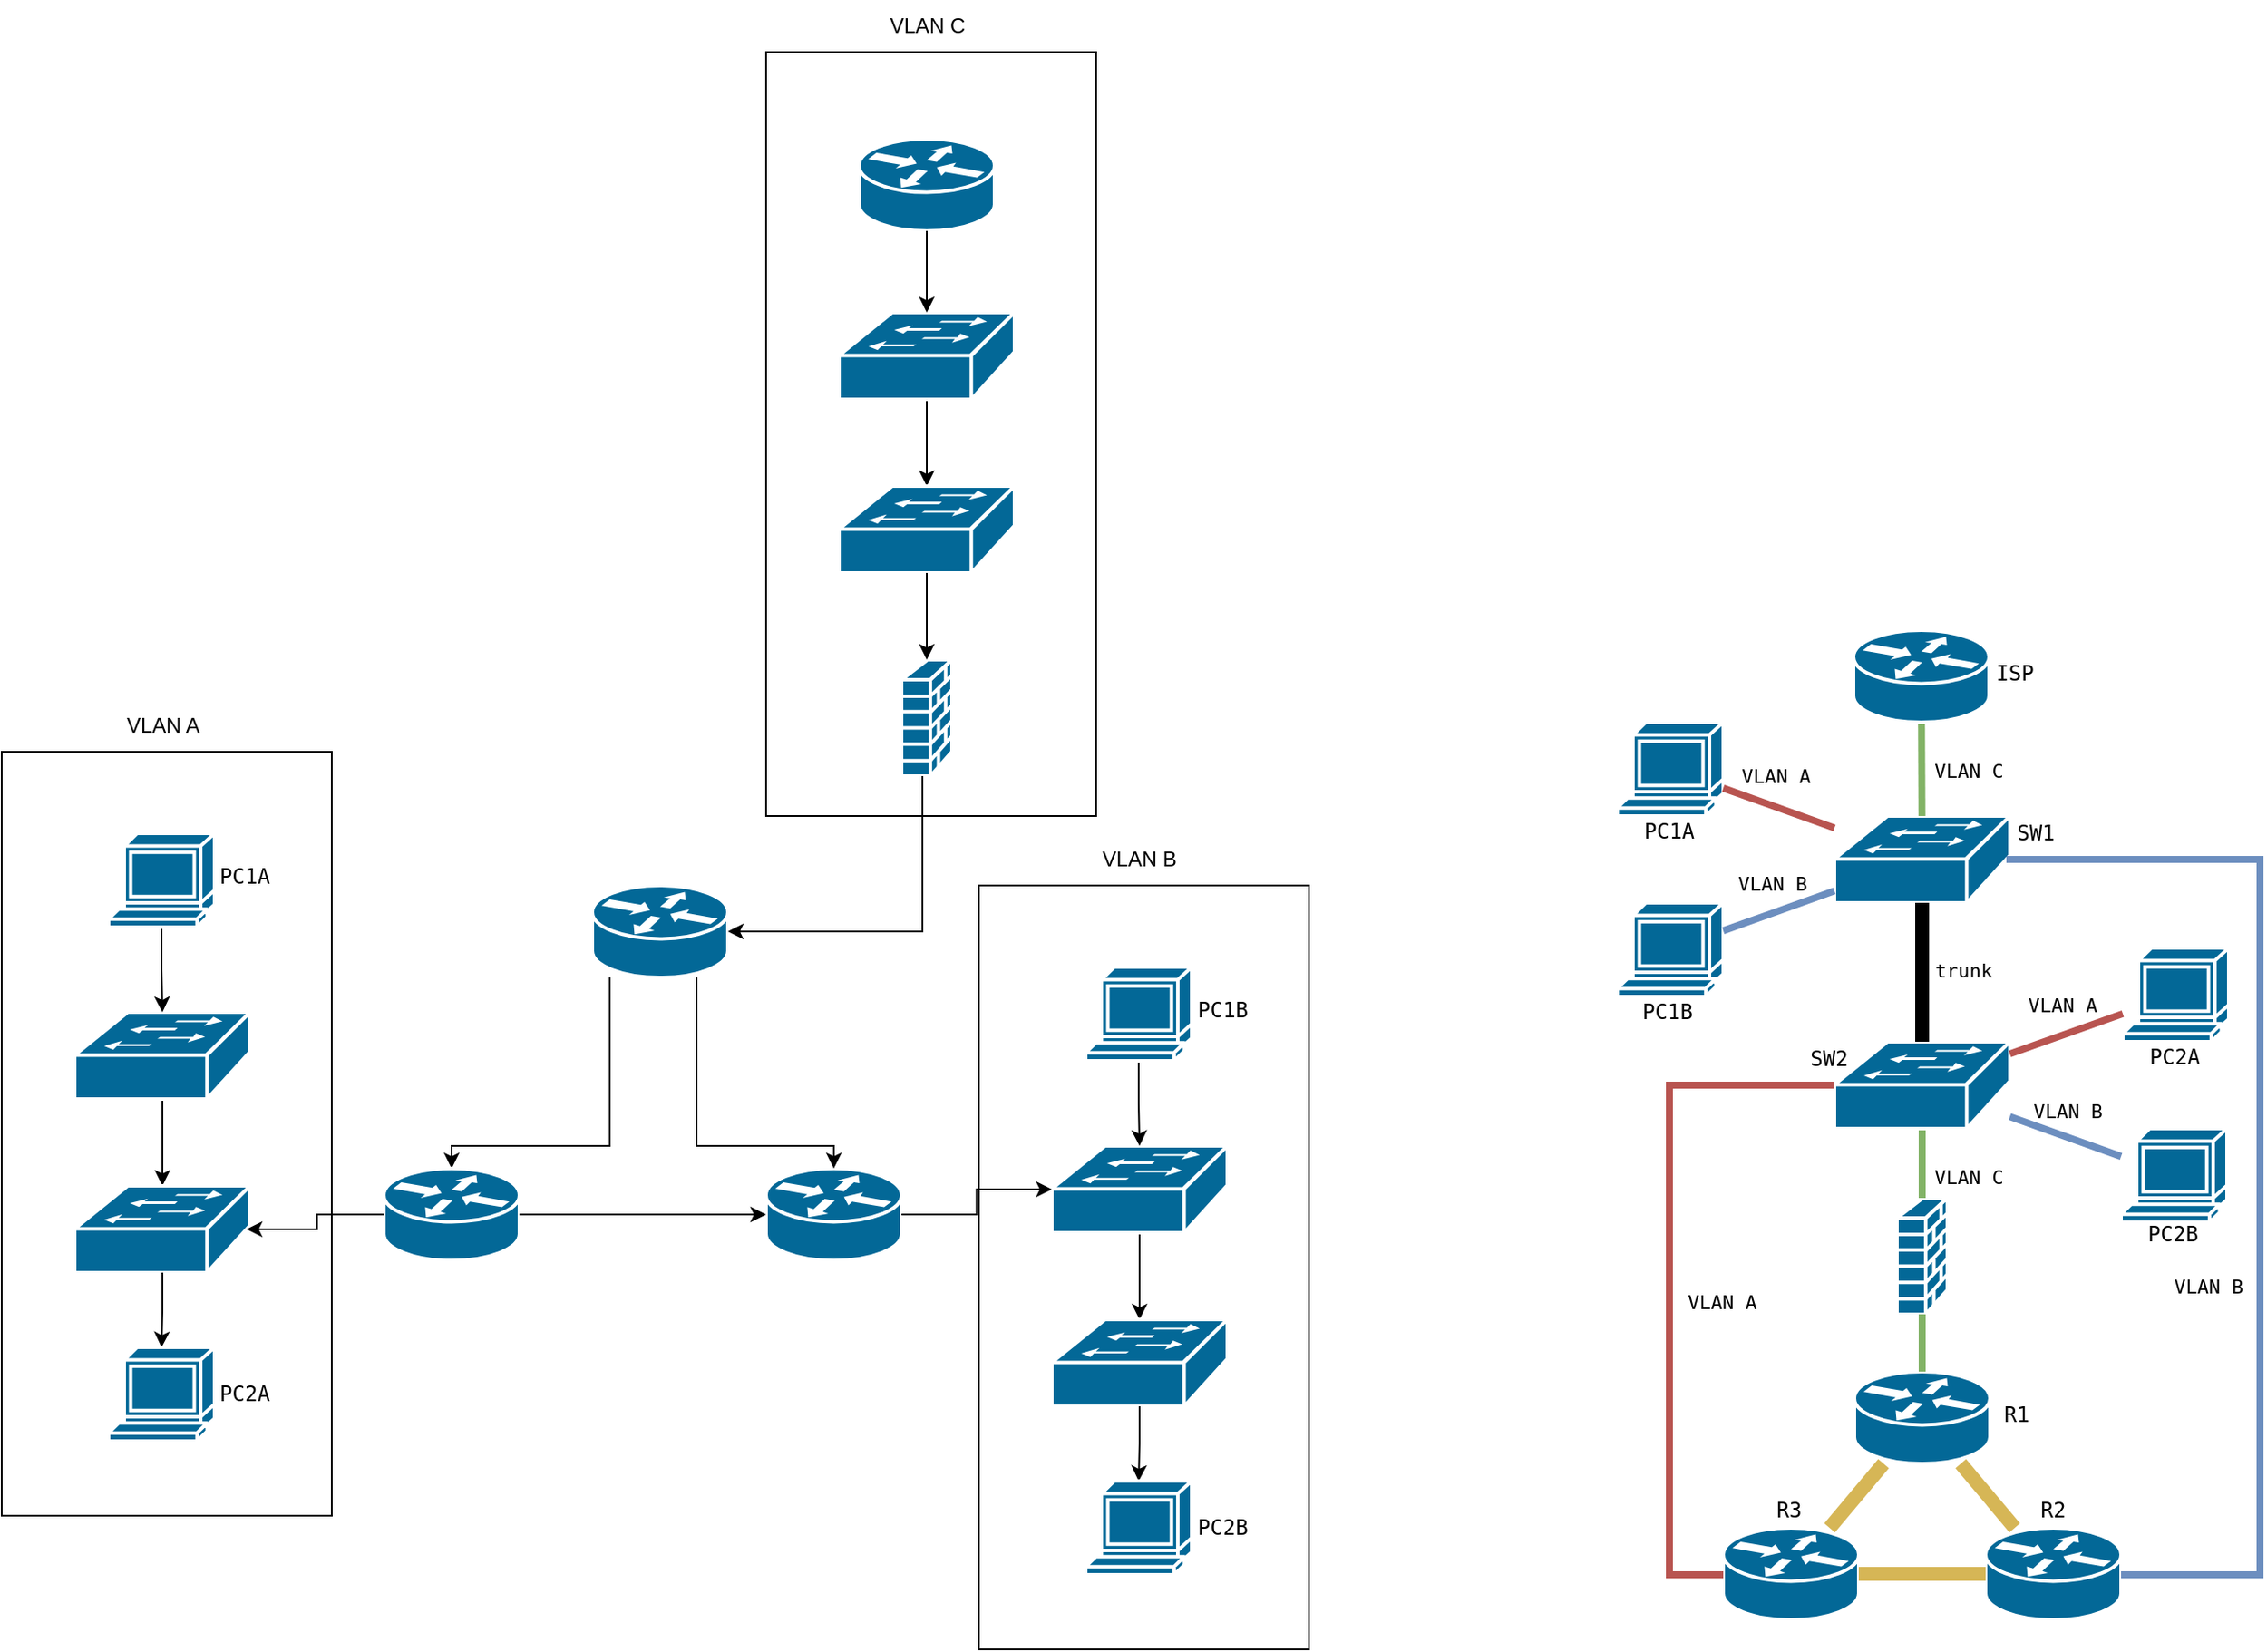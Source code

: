 <mxfile version="24.8.6">
  <diagram name="Page-1" id="h49rctNWdkYR5Oe2c-DP">
    <mxGraphModel dx="2849" dy="1510" grid="1" gridSize="10" guides="1" tooltips="1" connect="1" arrows="1" fold="1" page="0" pageScale="1" pageWidth="850" pageHeight="1100" math="0" shadow="0">
      <root>
        <mxCell id="0" />
        <mxCell id="1" parent="0" />
        <mxCell id="_W9sl5yZu88mZbKisxAs-98" value="" style="rounded=0;whiteSpace=wrap;html=1;fillColor=none;" vertex="1" parent="1">
          <mxGeometry x="-240" y="-170" width="190" height="440" as="geometry" />
        </mxCell>
        <mxCell id="_W9sl5yZu88mZbKisxAs-1" value="" style="shape=mxgraph.cisco.switches.workgroup_switch;sketch=0;html=1;pointerEvents=1;dashed=0;fillColor=#036897;strokeColor=#ffffff;strokeWidth=2;verticalLabelPosition=bottom;verticalAlign=top;align=center;outlineConnect=0;" vertex="1" parent="1">
          <mxGeometry x="375" y="270" width="101" height="50" as="geometry" />
        </mxCell>
        <mxCell id="_W9sl5yZu88mZbKisxAs-2" value="" style="shape=mxgraph.cisco.routers.router;sketch=0;html=1;pointerEvents=1;dashed=0;fillColor=#036897;strokeColor=#ffffff;strokeWidth=2;verticalLabelPosition=bottom;verticalAlign=top;align=center;outlineConnect=0;" vertex="1" parent="1">
          <mxGeometry x="386.5" y="590" width="78" height="53" as="geometry" />
        </mxCell>
        <mxCell id="_W9sl5yZu88mZbKisxAs-3" value="" style="shape=mxgraph.cisco.security.firewall;sketch=0;html=1;pointerEvents=1;dashed=0;fillColor=#036897;strokeColor=#ffffff;strokeWidth=2;verticalLabelPosition=bottom;verticalAlign=top;align=center;outlineConnect=0;" vertex="1" parent="1">
          <mxGeometry x="411" y="490" width="29" height="67" as="geometry" />
        </mxCell>
        <mxCell id="_W9sl5yZu88mZbKisxAs-4" value="" style="shape=mxgraph.cisco.computers_and_peripherals.terminal;sketch=0;html=1;pointerEvents=1;dashed=0;fillColor=#036897;strokeColor=#ffffff;strokeWidth=2;verticalLabelPosition=bottom;verticalAlign=top;align=center;outlineConnect=0;" vertex="1" parent="1">
          <mxGeometry x="250" y="320" width="61" height="54" as="geometry" />
        </mxCell>
        <mxCell id="_W9sl5yZu88mZbKisxAs-5" style="edgeStyle=orthogonalEdgeStyle;rounded=0;orthogonalLoop=1;jettySize=auto;html=1;endArrow=none;endFill=0;fillColor=#d5e8d4;strokeColor=#82b366;strokeWidth=4;" edge="1" parent="1" source="_W9sl5yZu88mZbKisxAs-7" target="_W9sl5yZu88mZbKisxAs-3">
          <mxGeometry relative="1" as="geometry" />
        </mxCell>
        <mxCell id="_W9sl5yZu88mZbKisxAs-6" value="&lt;pre&gt;VLAN C&lt;/pre&gt;" style="edgeLabel;html=1;align=center;verticalAlign=middle;resizable=0;points=[];labelBackgroundColor=none;" vertex="1" connectable="0" parent="_W9sl5yZu88mZbKisxAs-5">
          <mxGeometry x="0.252" relative="1" as="geometry">
            <mxPoint x="26" y="3" as="offset" />
          </mxGeometry>
        </mxCell>
        <mxCell id="_W9sl5yZu88mZbKisxAs-7" value="" style="shape=mxgraph.cisco.switches.workgroup_switch;sketch=0;html=1;pointerEvents=1;dashed=0;fillColor=#036897;strokeColor=#ffffff;strokeWidth=2;verticalLabelPosition=bottom;verticalAlign=top;align=center;outlineConnect=0;" vertex="1" parent="1">
          <mxGeometry x="375" y="400" width="101" height="50" as="geometry" />
        </mxCell>
        <mxCell id="_W9sl5yZu88mZbKisxAs-8" value="" style="shape=mxgraph.cisco.routers.router;sketch=0;html=1;pointerEvents=1;dashed=0;fillColor=#036897;strokeColor=#ffffff;strokeWidth=2;verticalLabelPosition=bottom;verticalAlign=top;align=center;outlineConnect=0;" vertex="1" parent="1">
          <mxGeometry x="462" y="680" width="78" height="53" as="geometry" />
        </mxCell>
        <mxCell id="_W9sl5yZu88mZbKisxAs-9" value="" style="shape=mxgraph.cisco.routers.router;sketch=0;html=1;pointerEvents=1;dashed=0;fillColor=#036897;strokeColor=#ffffff;strokeWidth=2;verticalLabelPosition=bottom;verticalAlign=top;align=center;outlineConnect=0;" vertex="1" parent="1">
          <mxGeometry x="311" y="680" width="78" height="53" as="geometry" />
        </mxCell>
        <mxCell id="_W9sl5yZu88mZbKisxAs-10" value="" style="shape=mxgraph.cisco.computers_and_peripherals.terminal;sketch=0;html=1;pointerEvents=1;dashed=0;fillColor=#036897;strokeColor=#ffffff;strokeWidth=2;verticalLabelPosition=bottom;verticalAlign=top;align=center;outlineConnect=0;" vertex="1" parent="1">
          <mxGeometry x="541" y="346" width="61" height="54" as="geometry" />
        </mxCell>
        <mxCell id="_W9sl5yZu88mZbKisxAs-11" value="&lt;div&gt;&lt;br&gt;&lt;/div&gt;&lt;div&gt;&lt;br&gt;&lt;/div&gt;" style="shape=mxgraph.cisco.computers_and_peripherals.terminal;sketch=0;html=1;pointerEvents=1;dashed=0;fillColor=#036897;strokeColor=#ffffff;strokeWidth=2;verticalLabelPosition=bottom;verticalAlign=top;align=center;outlineConnect=0;" vertex="1" parent="1">
          <mxGeometry x="540" y="450" width="61" height="54" as="geometry" />
        </mxCell>
        <mxCell id="_W9sl5yZu88mZbKisxAs-12" value="" style="shape=mxgraph.cisco.computers_and_peripherals.terminal;sketch=0;html=1;pointerEvents=1;dashed=0;fillColor=#036897;strokeColor=#ffffff;strokeWidth=2;verticalLabelPosition=bottom;verticalAlign=top;align=center;outlineConnect=0;" vertex="1" parent="1">
          <mxGeometry x="250" y="216" width="61" height="54" as="geometry" />
        </mxCell>
        <mxCell id="_W9sl5yZu88mZbKisxAs-13" value="" style="endArrow=none;html=1;rounded=0;fillColor=#d5e8d4;strokeColor=#82B366;strokeWidth=4;" edge="1" parent="1" source="_W9sl5yZu88mZbKisxAs-1" target="_W9sl5yZu88mZbKisxAs-31">
          <mxGeometry width="50" height="50" relative="1" as="geometry">
            <mxPoint x="290" y="460" as="sourcePoint" />
            <mxPoint x="340" y="410" as="targetPoint" />
          </mxGeometry>
        </mxCell>
        <mxCell id="_W9sl5yZu88mZbKisxAs-14" value="&lt;pre&gt;VLAN C&lt;/pre&gt;" style="edgeLabel;html=1;align=center;verticalAlign=middle;resizable=0;points=[];labelBackgroundColor=none;" vertex="1" connectable="0" parent="_W9sl5yZu88mZbKisxAs-13">
          <mxGeometry x="-0.057" y="1" relative="1" as="geometry">
            <mxPoint x="27" y="-1" as="offset" />
          </mxGeometry>
        </mxCell>
        <mxCell id="_W9sl5yZu88mZbKisxAs-15" value="" style="endArrow=none;html=1;rounded=0;fillColor=#dae8fc;strokeColor=#6c8ebf;strokeWidth=4;" edge="1" parent="1" source="_W9sl5yZu88mZbKisxAs-4" target="_W9sl5yZu88mZbKisxAs-1">
          <mxGeometry width="50" height="50" relative="1" as="geometry">
            <mxPoint x="330" y="350" as="sourcePoint" />
            <mxPoint x="380" y="300" as="targetPoint" />
          </mxGeometry>
        </mxCell>
        <mxCell id="_W9sl5yZu88mZbKisxAs-16" value="&lt;pre&gt;VLAN B&lt;/pre&gt;" style="edgeLabel;html=1;align=center;verticalAlign=middle;resizable=0;points=[];labelBackgroundColor=none;" vertex="1" connectable="0" parent="_W9sl5yZu88mZbKisxAs-15">
          <mxGeometry x="-0.093" y="-2" relative="1" as="geometry">
            <mxPoint x="-2" y="-19" as="offset" />
          </mxGeometry>
        </mxCell>
        <mxCell id="_W9sl5yZu88mZbKisxAs-17" value="" style="endArrow=none;html=1;rounded=0;strokeWidth=4;fillColor=#f8cecc;strokeColor=#b85450;" edge="1" parent="1" source="_W9sl5yZu88mZbKisxAs-1" target="_W9sl5yZu88mZbKisxAs-12">
          <mxGeometry width="50" height="50" relative="1" as="geometry">
            <mxPoint x="240" y="270" as="sourcePoint" />
            <mxPoint x="290" y="220" as="targetPoint" />
          </mxGeometry>
        </mxCell>
        <mxCell id="_W9sl5yZu88mZbKisxAs-18" value="&lt;pre style=&quot;line-height: 0%;&quot;&gt;VLAN A&lt;/pre&gt;" style="edgeLabel;html=1;align=center;verticalAlign=middle;resizable=0;points=[];labelBackgroundColor=none;" vertex="1" connectable="0" parent="_W9sl5yZu88mZbKisxAs-17">
          <mxGeometry x="0.023" y="-3" relative="1" as="geometry">
            <mxPoint x="-2" y="-16" as="offset" />
          </mxGeometry>
        </mxCell>
        <mxCell id="_W9sl5yZu88mZbKisxAs-19" value="" style="endArrow=none;html=1;rounded=0;strokeWidth=8;" edge="1" parent="1" source="_W9sl5yZu88mZbKisxAs-1" target="_W9sl5yZu88mZbKisxAs-7">
          <mxGeometry width="50" height="50" relative="1" as="geometry">
            <mxPoint x="510" y="350" as="sourcePoint" />
            <mxPoint x="560" y="300" as="targetPoint" />
          </mxGeometry>
        </mxCell>
        <mxCell id="_W9sl5yZu88mZbKisxAs-20" value="&lt;pre&gt;trunk&lt;/pre&gt;" style="edgeLabel;html=1;align=center;verticalAlign=middle;resizable=0;points=[];labelBackgroundColor=none;" vertex="1" connectable="0" parent="_W9sl5yZu88mZbKisxAs-19">
          <mxGeometry x="-0.21" y="2" relative="1" as="geometry">
            <mxPoint x="21" y="7" as="offset" />
          </mxGeometry>
        </mxCell>
        <mxCell id="_W9sl5yZu88mZbKisxAs-21" value="" style="endArrow=none;html=1;rounded=0;fillColor=#f8cecc;strokeColor=#b85450;strokeWidth=4;" edge="1" parent="1" source="_W9sl5yZu88mZbKisxAs-7" target="_W9sl5yZu88mZbKisxAs-10">
          <mxGeometry width="50" height="50" relative="1" as="geometry">
            <mxPoint x="490" y="440" as="sourcePoint" />
            <mxPoint x="540" y="390" as="targetPoint" />
          </mxGeometry>
        </mxCell>
        <mxCell id="_W9sl5yZu88mZbKisxAs-22" value="" style="endArrow=none;html=1;rounded=0;fillColor=#dae8fc;strokeColor=#6c8ebf;strokeWidth=4;" edge="1" parent="1" source="_W9sl5yZu88mZbKisxAs-7" target="_W9sl5yZu88mZbKisxAs-11">
          <mxGeometry width="50" height="50" relative="1" as="geometry">
            <mxPoint x="530" y="480" as="sourcePoint" />
            <mxPoint x="580" y="430" as="targetPoint" />
          </mxGeometry>
        </mxCell>
        <mxCell id="_W9sl5yZu88mZbKisxAs-23" value="" style="endArrow=none;html=1;rounded=0;fillColor=#fff2cc;strokeColor=#d6b656;strokeWidth=8;" edge="1" parent="1" source="_W9sl5yZu88mZbKisxAs-9" target="_W9sl5yZu88mZbKisxAs-2">
          <mxGeometry width="50" height="50" relative="1" as="geometry">
            <mxPoint x="310" y="700" as="sourcePoint" />
            <mxPoint x="360" y="650" as="targetPoint" />
          </mxGeometry>
        </mxCell>
        <mxCell id="_W9sl5yZu88mZbKisxAs-24" value="" style="endArrow=none;html=1;rounded=0;fillColor=#fff2cc;strokeColor=#d6b656;strokeWidth=8;" edge="1" parent="1" source="_W9sl5yZu88mZbKisxAs-8" target="_W9sl5yZu88mZbKisxAs-2">
          <mxGeometry width="50" height="50" relative="1" as="geometry">
            <mxPoint x="490" y="710" as="sourcePoint" />
            <mxPoint x="540" y="660" as="targetPoint" />
          </mxGeometry>
        </mxCell>
        <mxCell id="_W9sl5yZu88mZbKisxAs-25" value="" style="endArrow=none;html=1;rounded=0;fillColor=#fff2cc;strokeColor=#d6b656;strokeWidth=8;" edge="1" parent="1" source="_W9sl5yZu88mZbKisxAs-9" target="_W9sl5yZu88mZbKisxAs-8">
          <mxGeometry width="50" height="50" relative="1" as="geometry">
            <mxPoint x="400" y="770" as="sourcePoint" />
            <mxPoint x="450" y="720" as="targetPoint" />
          </mxGeometry>
        </mxCell>
        <mxCell id="_W9sl5yZu88mZbKisxAs-26" style="rounded=0;orthogonalLoop=1;jettySize=auto;html=1;entryX=1;entryY=0.5;entryDx=0;entryDy=0;entryPerimeter=0;endArrow=none;endFill=0;edgeStyle=orthogonalEdgeStyle;fillColor=#dae8fc;strokeColor=#6c8ebf;strokeWidth=4;exitX=0.98;exitY=0.5;exitDx=0;exitDy=0;exitPerimeter=0;" edge="1" parent="1" source="_W9sl5yZu88mZbKisxAs-1" target="_W9sl5yZu88mZbKisxAs-8">
          <mxGeometry relative="1" as="geometry">
            <Array as="points">
              <mxPoint x="620" y="295" />
              <mxPoint x="620" y="707" />
              <mxPoint x="540" y="707" />
            </Array>
          </mxGeometry>
        </mxCell>
        <mxCell id="_W9sl5yZu88mZbKisxAs-27" value="&lt;pre&gt;VLAN B&lt;/pre&gt;" style="edgeLabel;html=1;align=center;verticalAlign=middle;resizable=0;points=[];labelBackgroundColor=none;" vertex="1" connectable="0" parent="_W9sl5yZu88mZbKisxAs-26">
          <mxGeometry x="0.241" y="-1" relative="1" as="geometry">
            <mxPoint x="-29" y="-4" as="offset" />
          </mxGeometry>
        </mxCell>
        <mxCell id="_W9sl5yZu88mZbKisxAs-28" style="edgeStyle=orthogonalEdgeStyle;rounded=0;orthogonalLoop=1;jettySize=auto;html=1;entryX=0;entryY=0.5;entryDx=0;entryDy=0;entryPerimeter=0;fillColor=#f8cecc;strokeColor=#b85450;endArrow=none;endFill=0;strokeWidth=4;" edge="1" parent="1" source="_W9sl5yZu88mZbKisxAs-7" target="_W9sl5yZu88mZbKisxAs-9">
          <mxGeometry relative="1" as="geometry">
            <Array as="points">
              <mxPoint x="280" y="425" />
              <mxPoint x="280" y="707" />
              <mxPoint x="311" y="707" />
            </Array>
          </mxGeometry>
        </mxCell>
        <mxCell id="_W9sl5yZu88mZbKisxAs-29" value="&lt;pre&gt;VLAN A&lt;/pre&gt;" style="edgeLabel;html=1;align=center;verticalAlign=middle;resizable=0;points=[];labelBackgroundColor=none;" vertex="1" connectable="0" parent="_W9sl5yZu88mZbKisxAs-28">
          <mxGeometry x="0.071" y="2" relative="1" as="geometry">
            <mxPoint x="28" y="1" as="offset" />
          </mxGeometry>
        </mxCell>
        <mxCell id="_W9sl5yZu88mZbKisxAs-30" style="edgeStyle=orthogonalEdgeStyle;rounded=0;orthogonalLoop=1;jettySize=auto;html=1;entryX=0.5;entryY=0;entryDx=0;entryDy=0;entryPerimeter=0;endArrow=none;endFill=0;fillColor=#d5e8d4;strokeColor=#82b366;strokeWidth=4;" edge="1" parent="1" source="_W9sl5yZu88mZbKisxAs-3" target="_W9sl5yZu88mZbKisxAs-2">
          <mxGeometry relative="1" as="geometry" />
        </mxCell>
        <mxCell id="_W9sl5yZu88mZbKisxAs-31" value="" style="shape=mxgraph.cisco.routers.router;sketch=0;html=1;pointerEvents=1;dashed=0;fillColor=#036897;strokeColor=#ffffff;strokeWidth=2;verticalLabelPosition=bottom;verticalAlign=top;align=center;outlineConnect=0;" vertex="1" parent="1">
          <mxGeometry x="386" y="163" width="78" height="53" as="geometry" />
        </mxCell>
        <mxCell id="_W9sl5yZu88mZbKisxAs-32" value="&lt;pre&gt;PC1A&lt;/pre&gt;" style="text;html=1;align=center;verticalAlign=middle;whiteSpace=wrap;rounded=0;" vertex="1" parent="1">
          <mxGeometry x="250" y="264" width="60" height="30" as="geometry" />
        </mxCell>
        <mxCell id="_W9sl5yZu88mZbKisxAs-33" value="&lt;pre&gt;PC1B&lt;/pre&gt;" style="text;html=1;align=center;verticalAlign=middle;whiteSpace=wrap;rounded=0;" vertex="1" parent="1">
          <mxGeometry x="249" y="368" width="60" height="30" as="geometry" />
        </mxCell>
        <mxCell id="_W9sl5yZu88mZbKisxAs-34" value="&lt;p style=&quot;line-height: 120%;&quot;&gt;&lt;/p&gt;&lt;pre&gt;ISP&lt;/pre&gt;" style="text;html=1;align=center;verticalAlign=middle;whiteSpace=wrap;rounded=0;" vertex="1" parent="1">
          <mxGeometry x="449" y="173" width="60" height="30" as="geometry" />
        </mxCell>
        <mxCell id="_W9sl5yZu88mZbKisxAs-35" value="&lt;pre&gt;SW1&lt;/pre&gt;" style="text;html=1;align=center;verticalAlign=middle;whiteSpace=wrap;rounded=0;" vertex="1" parent="1">
          <mxGeometry x="461" y="265" width="60" height="30" as="geometry" />
        </mxCell>
        <mxCell id="_W9sl5yZu88mZbKisxAs-36" value="&lt;pre&gt;SW2&lt;/pre&gt;" style="text;html=1;align=center;verticalAlign=middle;whiteSpace=wrap;rounded=0;" vertex="1" parent="1">
          <mxGeometry x="342" y="395" width="60" height="30" as="geometry" />
        </mxCell>
        <mxCell id="_W9sl5yZu88mZbKisxAs-37" value="&lt;pre&gt;PC2A&lt;/pre&gt;" style="text;html=1;align=center;verticalAlign=middle;whiteSpace=wrap;rounded=0;" vertex="1" parent="1">
          <mxGeometry x="541" y="394" width="60" height="30" as="geometry" />
        </mxCell>
        <mxCell id="_W9sl5yZu88mZbKisxAs-38" value="&lt;pre&gt;PC2B&lt;/pre&gt;" style="text;html=1;align=center;verticalAlign=middle;whiteSpace=wrap;rounded=0;" vertex="1" parent="1">
          <mxGeometry x="540" y="496" width="60" height="30" as="geometry" />
        </mxCell>
        <mxCell id="_W9sl5yZu88mZbKisxAs-39" value="&lt;pre style=&quot;line-height: 0%;&quot;&gt;VLAN A&lt;/pre&gt;" style="edgeLabel;html=1;align=center;verticalAlign=middle;resizable=0;points=[];labelBackgroundColor=none;" vertex="1" connectable="0" parent="1">
          <mxGeometry x="507.004" y="379.995" as="geometry">
            <mxPoint x="-1" y="-1" as="offset" />
          </mxGeometry>
        </mxCell>
        <mxCell id="_W9sl5yZu88mZbKisxAs-40" value="&lt;pre&gt;VLAN B&lt;/pre&gt;" style="edgeLabel;html=1;align=center;verticalAlign=middle;resizable=0;points=[];labelBackgroundColor=none;" vertex="1" connectable="0" parent="1">
          <mxGeometry x="509.002" y="439.997" as="geometry" />
        </mxCell>
        <mxCell id="_W9sl5yZu88mZbKisxAs-41" value="&lt;pre&gt;R1&lt;/pre&gt;" style="text;html=1;align=center;verticalAlign=middle;whiteSpace=wrap;rounded=0;" vertex="1" parent="1">
          <mxGeometry x="450" y="600" width="60" height="30" as="geometry" />
        </mxCell>
        <mxCell id="_W9sl5yZu88mZbKisxAs-42" value="&lt;pre&gt;R2&lt;br&gt;&lt;/pre&gt;" style="text;html=1;align=center;verticalAlign=middle;whiteSpace=wrap;rounded=0;" vertex="1" parent="1">
          <mxGeometry x="471" y="655" width="60" height="30" as="geometry" />
        </mxCell>
        <mxCell id="_W9sl5yZu88mZbKisxAs-43" value="&lt;pre&gt;R3&lt;br&gt;&lt;/pre&gt;" style="text;html=1;align=center;verticalAlign=middle;whiteSpace=wrap;rounded=0;" vertex="1" parent="1">
          <mxGeometry x="319" y="655" width="60" height="30" as="geometry" />
        </mxCell>
        <mxCell id="_W9sl5yZu88mZbKisxAs-105" style="edgeStyle=orthogonalEdgeStyle;rounded=0;orthogonalLoop=1;jettySize=auto;html=1;" edge="1" parent="1" source="_W9sl5yZu88mZbKisxAs-91" target="_W9sl5yZu88mZbKisxAs-93">
          <mxGeometry relative="1" as="geometry">
            <Array as="points">
              <mxPoint x="-330" y="460" />
              <mxPoint x="-421" y="460" />
            </Array>
          </mxGeometry>
        </mxCell>
        <mxCell id="_W9sl5yZu88mZbKisxAs-91" value="" style="shape=mxgraph.cisco.routers.router;sketch=0;html=1;pointerEvents=1;dashed=0;fillColor=#036897;strokeColor=#ffffff;strokeWidth=2;verticalLabelPosition=bottom;verticalAlign=top;align=center;outlineConnect=0;" vertex="1" parent="1">
          <mxGeometry x="-340" y="310" width="78" height="53" as="geometry" />
        </mxCell>
        <mxCell id="_W9sl5yZu88mZbKisxAs-92" value="" style="shape=mxgraph.cisco.routers.router;sketch=0;html=1;pointerEvents=1;dashed=0;fillColor=#036897;strokeColor=#ffffff;strokeWidth=2;verticalLabelPosition=bottom;verticalAlign=top;align=center;outlineConnect=0;" vertex="1" parent="1">
          <mxGeometry x="-240" y="473" width="78" height="53" as="geometry" />
        </mxCell>
        <mxCell id="_W9sl5yZu88mZbKisxAs-93" value="" style="shape=mxgraph.cisco.routers.router;sketch=0;html=1;pointerEvents=1;dashed=0;fillColor=#036897;strokeColor=#ffffff;strokeWidth=2;verticalLabelPosition=bottom;verticalAlign=top;align=center;outlineConnect=0;" vertex="1" parent="1">
          <mxGeometry x="-460" y="473" width="78" height="53" as="geometry" />
        </mxCell>
        <mxCell id="_W9sl5yZu88mZbKisxAs-94" value="" style="shape=mxgraph.cisco.security.firewall;sketch=0;html=1;pointerEvents=1;dashed=0;fillColor=#036897;strokeColor=#ffffff;strokeWidth=2;verticalLabelPosition=bottom;verticalAlign=top;align=center;outlineConnect=0;" vertex="1" parent="1">
          <mxGeometry x="-162" y="180" width="29" height="67" as="geometry" />
        </mxCell>
        <mxCell id="_W9sl5yZu88mZbKisxAs-104" style="edgeStyle=orthogonalEdgeStyle;rounded=0;orthogonalLoop=1;jettySize=auto;html=1;" edge="1" parent="1" source="_W9sl5yZu88mZbKisxAs-95" target="_W9sl5yZu88mZbKisxAs-96">
          <mxGeometry relative="1" as="geometry" />
        </mxCell>
        <mxCell id="_W9sl5yZu88mZbKisxAs-95" value="" style="shape=mxgraph.cisco.switches.workgroup_switch;sketch=0;html=1;pointerEvents=1;dashed=0;fillColor=#036897;strokeColor=#ffffff;strokeWidth=2;verticalLabelPosition=bottom;verticalAlign=top;align=center;outlineConnect=0;" vertex="1" parent="1">
          <mxGeometry x="-198" y="-20" width="101" height="50" as="geometry" />
        </mxCell>
        <mxCell id="_W9sl5yZu88mZbKisxAs-96" value="" style="shape=mxgraph.cisco.switches.workgroup_switch;sketch=0;html=1;pointerEvents=1;dashed=0;fillColor=#036897;strokeColor=#ffffff;strokeWidth=2;verticalLabelPosition=bottom;verticalAlign=top;align=center;outlineConnect=0;" vertex="1" parent="1">
          <mxGeometry x="-198" y="80" width="101" height="50" as="geometry" />
        </mxCell>
        <mxCell id="_W9sl5yZu88mZbKisxAs-97" value="" style="shape=mxgraph.cisco.routers.router;sketch=0;html=1;pointerEvents=1;dashed=0;fillColor=#036897;strokeColor=#ffffff;strokeWidth=2;verticalLabelPosition=bottom;verticalAlign=top;align=center;outlineConnect=0;" vertex="1" parent="1">
          <mxGeometry x="-186.5" y="-120" width="78" height="53" as="geometry" />
        </mxCell>
        <mxCell id="_W9sl5yZu88mZbKisxAs-100" style="edgeStyle=orthogonalEdgeStyle;rounded=0;orthogonalLoop=1;jettySize=auto;html=1;entryX=1;entryY=0.5;entryDx=0;entryDy=0;entryPerimeter=0;" edge="1" parent="1" source="_W9sl5yZu88mZbKisxAs-94" target="_W9sl5yZu88mZbKisxAs-91">
          <mxGeometry relative="1" as="geometry">
            <Array as="points">
              <mxPoint x="-150" y="337" />
            </Array>
          </mxGeometry>
        </mxCell>
        <mxCell id="_W9sl5yZu88mZbKisxAs-101" style="edgeStyle=orthogonalEdgeStyle;rounded=0;orthogonalLoop=1;jettySize=auto;html=1;entryX=0.5;entryY=0;entryDx=0;entryDy=0;entryPerimeter=0;" edge="1" parent="1" source="_W9sl5yZu88mZbKisxAs-96" target="_W9sl5yZu88mZbKisxAs-94">
          <mxGeometry relative="1" as="geometry" />
        </mxCell>
        <mxCell id="_W9sl5yZu88mZbKisxAs-102" value="VLAN C" style="text;html=1;align=center;verticalAlign=middle;whiteSpace=wrap;rounded=0;" vertex="1" parent="1">
          <mxGeometry x="-177.5" y="-200" width="60" height="30" as="geometry" />
        </mxCell>
        <mxCell id="_W9sl5yZu88mZbKisxAs-103" style="edgeStyle=orthogonalEdgeStyle;rounded=0;orthogonalLoop=1;jettySize=auto;html=1;entryX=0.5;entryY=0;entryDx=0;entryDy=0;entryPerimeter=0;" edge="1" parent="1" source="_W9sl5yZu88mZbKisxAs-97" target="_W9sl5yZu88mZbKisxAs-95">
          <mxGeometry relative="1" as="geometry" />
        </mxCell>
        <mxCell id="_W9sl5yZu88mZbKisxAs-106" style="edgeStyle=orthogonalEdgeStyle;rounded=0;orthogonalLoop=1;jettySize=auto;html=1;entryX=0.5;entryY=0;entryDx=0;entryDy=0;entryPerimeter=0;" edge="1" parent="1" source="_W9sl5yZu88mZbKisxAs-91" target="_W9sl5yZu88mZbKisxAs-92">
          <mxGeometry relative="1" as="geometry">
            <Array as="points">
              <mxPoint x="-280" y="460" />
              <mxPoint x="-201" y="460" />
            </Array>
          </mxGeometry>
        </mxCell>
        <mxCell id="_W9sl5yZu88mZbKisxAs-107" style="edgeStyle=orthogonalEdgeStyle;rounded=0;orthogonalLoop=1;jettySize=auto;html=1;entryX=0;entryY=0.5;entryDx=0;entryDy=0;entryPerimeter=0;" edge="1" parent="1" source="_W9sl5yZu88mZbKisxAs-93" target="_W9sl5yZu88mZbKisxAs-92">
          <mxGeometry relative="1" as="geometry" />
        </mxCell>
        <mxCell id="_W9sl5yZu88mZbKisxAs-109" value="" style="rounded=0;whiteSpace=wrap;html=1;fillColor=none;" vertex="1" parent="1">
          <mxGeometry x="-680" y="233" width="190" height="440" as="geometry" />
        </mxCell>
        <mxCell id="_W9sl5yZu88mZbKisxAs-111" style="edgeStyle=orthogonalEdgeStyle;rounded=0;orthogonalLoop=1;jettySize=auto;html=1;" edge="1" parent="1" source="_W9sl5yZu88mZbKisxAs-112" target="_W9sl5yZu88mZbKisxAs-113">
          <mxGeometry relative="1" as="geometry" />
        </mxCell>
        <mxCell id="_W9sl5yZu88mZbKisxAs-112" value="" style="shape=mxgraph.cisco.switches.workgroup_switch;sketch=0;html=1;pointerEvents=1;dashed=0;fillColor=#036897;strokeColor=#ffffff;strokeWidth=2;verticalLabelPosition=bottom;verticalAlign=top;align=center;outlineConnect=0;" vertex="1" parent="1">
          <mxGeometry x="-638" y="383" width="101" height="50" as="geometry" />
        </mxCell>
        <mxCell id="_W9sl5yZu88mZbKisxAs-113" value="" style="shape=mxgraph.cisco.switches.workgroup_switch;sketch=0;html=1;pointerEvents=1;dashed=0;fillColor=#036897;strokeColor=#ffffff;strokeWidth=2;verticalLabelPosition=bottom;verticalAlign=top;align=center;outlineConnect=0;" vertex="1" parent="1">
          <mxGeometry x="-638" y="483" width="101" height="50" as="geometry" />
        </mxCell>
        <mxCell id="_W9sl5yZu88mZbKisxAs-115" style="edgeStyle=orthogonalEdgeStyle;rounded=0;orthogonalLoop=1;jettySize=auto;html=1;" edge="1" parent="1" source="_W9sl5yZu88mZbKisxAs-113" target="_W9sl5yZu88mZbKisxAs-119">
          <mxGeometry relative="1" as="geometry">
            <mxPoint x="-587.5" y="583" as="targetPoint" />
          </mxGeometry>
        </mxCell>
        <mxCell id="_W9sl5yZu88mZbKisxAs-116" value="&lt;div&gt;VLAN A&lt;/div&gt;" style="text;html=1;align=center;verticalAlign=middle;whiteSpace=wrap;rounded=0;" vertex="1" parent="1">
          <mxGeometry x="-617.5" y="203" width="60" height="30" as="geometry" />
        </mxCell>
        <mxCell id="_W9sl5yZu88mZbKisxAs-117" style="edgeStyle=orthogonalEdgeStyle;rounded=0;orthogonalLoop=1;jettySize=auto;html=1;entryX=0.5;entryY=0;entryDx=0;entryDy=0;entryPerimeter=0;exitX=0.5;exitY=1;exitDx=0;exitDy=0;exitPerimeter=0;" edge="1" parent="1" source="_W9sl5yZu88mZbKisxAs-120" target="_W9sl5yZu88mZbKisxAs-112">
          <mxGeometry relative="1" as="geometry">
            <mxPoint x="-587.5" y="336" as="sourcePoint" />
          </mxGeometry>
        </mxCell>
        <mxCell id="_W9sl5yZu88mZbKisxAs-118" style="edgeStyle=orthogonalEdgeStyle;rounded=0;orthogonalLoop=1;jettySize=auto;html=1;entryX=0.98;entryY=0.5;entryDx=0;entryDy=0;entryPerimeter=0;" edge="1" parent="1" source="_W9sl5yZu88mZbKisxAs-93" target="_W9sl5yZu88mZbKisxAs-113">
          <mxGeometry relative="1" as="geometry" />
        </mxCell>
        <mxCell id="_W9sl5yZu88mZbKisxAs-119" value="" style="shape=mxgraph.cisco.computers_and_peripherals.terminal;sketch=0;html=1;pointerEvents=1;dashed=0;fillColor=#036897;strokeColor=#ffffff;strokeWidth=2;verticalLabelPosition=bottom;verticalAlign=top;align=center;outlineConnect=0;" vertex="1" parent="1">
          <mxGeometry x="-618.5" y="576" width="61" height="54" as="geometry" />
        </mxCell>
        <mxCell id="_W9sl5yZu88mZbKisxAs-120" value="" style="shape=mxgraph.cisco.computers_and_peripherals.terminal;sketch=0;html=1;pointerEvents=1;dashed=0;fillColor=#036897;strokeColor=#ffffff;strokeWidth=2;verticalLabelPosition=bottom;verticalAlign=top;align=center;outlineConnect=0;" vertex="1" parent="1">
          <mxGeometry x="-618.5" y="280" width="61" height="54" as="geometry" />
        </mxCell>
        <mxCell id="_W9sl5yZu88mZbKisxAs-121" value="&lt;pre&gt;PC1A&lt;/pre&gt;" style="text;html=1;align=center;verticalAlign=middle;whiteSpace=wrap;rounded=0;" vertex="1" parent="1">
          <mxGeometry x="-570" y="290" width="60" height="30" as="geometry" />
        </mxCell>
        <mxCell id="_W9sl5yZu88mZbKisxAs-122" value="&lt;pre&gt;PC2A&lt;/pre&gt;" style="text;html=1;align=center;verticalAlign=middle;whiteSpace=wrap;rounded=0;" vertex="1" parent="1">
          <mxGeometry x="-570" y="588" width="60" height="30" as="geometry" />
        </mxCell>
        <mxCell id="_W9sl5yZu88mZbKisxAs-134" value="" style="rounded=0;whiteSpace=wrap;html=1;fillColor=none;" vertex="1" parent="1">
          <mxGeometry x="-117.5" y="310" width="190" height="440" as="geometry" />
        </mxCell>
        <mxCell id="_W9sl5yZu88mZbKisxAs-135" style="edgeStyle=orthogonalEdgeStyle;rounded=0;orthogonalLoop=1;jettySize=auto;html=1;" edge="1" parent="1" source="_W9sl5yZu88mZbKisxAs-136" target="_W9sl5yZu88mZbKisxAs-137">
          <mxGeometry relative="1" as="geometry" />
        </mxCell>
        <mxCell id="_W9sl5yZu88mZbKisxAs-136" value="" style="shape=mxgraph.cisco.switches.workgroup_switch;sketch=0;html=1;pointerEvents=1;dashed=0;fillColor=#036897;strokeColor=#ffffff;strokeWidth=2;verticalLabelPosition=bottom;verticalAlign=top;align=center;outlineConnect=0;" vertex="1" parent="1">
          <mxGeometry x="-75.5" y="460" width="101" height="50" as="geometry" />
        </mxCell>
        <mxCell id="_W9sl5yZu88mZbKisxAs-137" value="" style="shape=mxgraph.cisco.switches.workgroup_switch;sketch=0;html=1;pointerEvents=1;dashed=0;fillColor=#036897;strokeColor=#ffffff;strokeWidth=2;verticalLabelPosition=bottom;verticalAlign=top;align=center;outlineConnect=0;" vertex="1" parent="1">
          <mxGeometry x="-75.5" y="560" width="101" height="50" as="geometry" />
        </mxCell>
        <mxCell id="_W9sl5yZu88mZbKisxAs-138" style="edgeStyle=orthogonalEdgeStyle;rounded=0;orthogonalLoop=1;jettySize=auto;html=1;" edge="1" parent="1" source="_W9sl5yZu88mZbKisxAs-137" target="_W9sl5yZu88mZbKisxAs-141">
          <mxGeometry relative="1" as="geometry">
            <mxPoint x="-25" y="660" as="targetPoint" />
          </mxGeometry>
        </mxCell>
        <mxCell id="_W9sl5yZu88mZbKisxAs-139" value="&lt;div&gt;VLAN B&lt;br&gt;&lt;/div&gt;" style="text;html=1;align=center;verticalAlign=middle;whiteSpace=wrap;rounded=0;" vertex="1" parent="1">
          <mxGeometry x="-55" y="280" width="60" height="30" as="geometry" />
        </mxCell>
        <mxCell id="_W9sl5yZu88mZbKisxAs-140" style="edgeStyle=orthogonalEdgeStyle;rounded=0;orthogonalLoop=1;jettySize=auto;html=1;entryX=0.5;entryY=0;entryDx=0;entryDy=0;entryPerimeter=0;exitX=0.5;exitY=1;exitDx=0;exitDy=0;exitPerimeter=0;" edge="1" parent="1" source="_W9sl5yZu88mZbKisxAs-142" target="_W9sl5yZu88mZbKisxAs-136">
          <mxGeometry relative="1" as="geometry">
            <mxPoint x="-25" y="413" as="sourcePoint" />
          </mxGeometry>
        </mxCell>
        <mxCell id="_W9sl5yZu88mZbKisxAs-141" value="" style="shape=mxgraph.cisco.computers_and_peripherals.terminal;sketch=0;html=1;pointerEvents=1;dashed=0;fillColor=#036897;strokeColor=#ffffff;strokeWidth=2;verticalLabelPosition=bottom;verticalAlign=top;align=center;outlineConnect=0;" vertex="1" parent="1">
          <mxGeometry x="-56" y="653" width="61" height="54" as="geometry" />
        </mxCell>
        <mxCell id="_W9sl5yZu88mZbKisxAs-142" value="" style="shape=mxgraph.cisco.computers_and_peripherals.terminal;sketch=0;html=1;pointerEvents=1;dashed=0;fillColor=#036897;strokeColor=#ffffff;strokeWidth=2;verticalLabelPosition=bottom;verticalAlign=top;align=center;outlineConnect=0;" vertex="1" parent="1">
          <mxGeometry x="-56" y="357" width="61" height="54" as="geometry" />
        </mxCell>
        <mxCell id="_W9sl5yZu88mZbKisxAs-143" value="&lt;pre&gt;PC1B&lt;/pre&gt;" style="text;html=1;align=center;verticalAlign=middle;whiteSpace=wrap;rounded=0;" vertex="1" parent="1">
          <mxGeometry x="-7.5" y="367" width="60" height="30" as="geometry" />
        </mxCell>
        <mxCell id="_W9sl5yZu88mZbKisxAs-144" value="&lt;pre&gt;PC2B&lt;/pre&gt;" style="text;html=1;align=center;verticalAlign=middle;whiteSpace=wrap;rounded=0;" vertex="1" parent="1">
          <mxGeometry x="-7.5" y="665" width="60" height="30" as="geometry" />
        </mxCell>
        <mxCell id="_W9sl5yZu88mZbKisxAs-145" style="edgeStyle=orthogonalEdgeStyle;rounded=0;orthogonalLoop=1;jettySize=auto;html=1;entryX=0;entryY=0.5;entryDx=0;entryDy=0;entryPerimeter=0;" edge="1" parent="1" source="_W9sl5yZu88mZbKisxAs-92" target="_W9sl5yZu88mZbKisxAs-136">
          <mxGeometry relative="1" as="geometry" />
        </mxCell>
      </root>
    </mxGraphModel>
  </diagram>
</mxfile>
